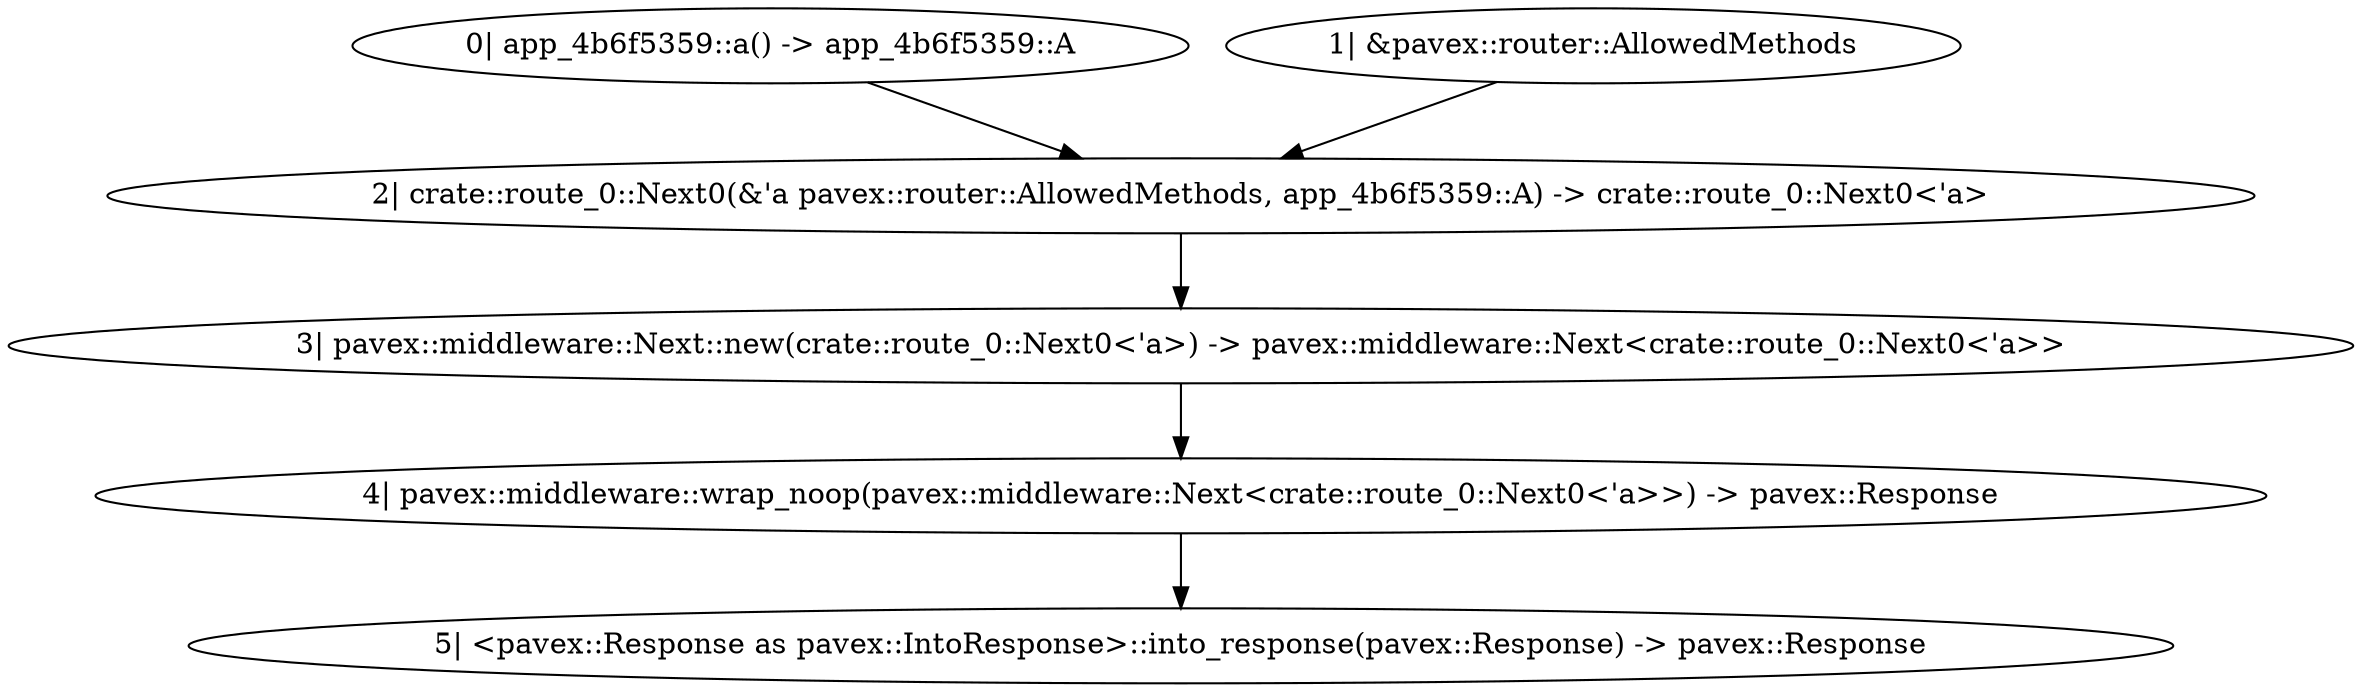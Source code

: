 digraph "* * - 0" {
    0 [ label = "0| app_4b6f5359::a() -> app_4b6f5359::A"]
    1 [ label = "1| &pavex::router::AllowedMethods"]
    2 [ label = "2| crate::route_0::Next0(&'a pavex::router::AllowedMethods, app_4b6f5359::A) -> crate::route_0::Next0<'a>"]
    3 [ label = "3| pavex::middleware::Next::new(crate::route_0::Next0<'a>) -> pavex::middleware::Next<crate::route_0::Next0<'a>>"]
    4 [ label = "4| pavex::middleware::wrap_noop(pavex::middleware::Next<crate::route_0::Next0<'a>>) -> pavex::Response"]
    5 [ label = "5| <pavex::Response as pavex::IntoResponse>::into_response(pavex::Response) -> pavex::Response"]
    3 -> 4 [ ]
    2 -> 3 [ ]
    0 -> 2 [ ]
    4 -> 5 [ ]
    1 -> 2 [ ]
}

digraph "* * - 1" {
    0 [ label = "0| &app_4b6f5359::A"]
    1 [ label = "1| app_4b6f5359::pre(&app_4b6f5359::A) -> pavex::middleware::Processing<pavex::Response>"]
    0 -> 1 [ ]
}

digraph "* * - 2" {
    0 [ label = "0| &pavex::router::AllowedMethods"]
    1 [ label = "1| crate::route_0::Next1(&'a pavex::router::AllowedMethods) -> crate::route_0::Next1<'a>"]
    2 [ label = "2| pavex::middleware::Next::new(crate::route_0::Next1<'a>) -> pavex::middleware::Next<crate::route_0::Next1<'a>>"]
    3 [ label = "3| &app_4b6f5359::A"]
    4 [ label = "4| app_4b6f5359::wrap(pavex::middleware::Next<crate::route_0::Next1<'a>>, &app_4b6f5359::A) -> pavex::Response"]
    5 [ label = "5| <pavex::Response as pavex::IntoResponse>::into_response(pavex::Response) -> pavex::Response"]
    0 -> 1 [ ]
    2 -> 4 [ ]
    1 -> 2 [ ]
    4 -> 5 [ ]
    3 -> 4 [ ]
}

digraph "* * - 3" {
    0 [ label = "0| &pavex::router::AllowedMethods"]
    1 [ label = "1| pavex::router::default_fallback(&pavex::router::AllowedMethods) -> pavex::Response"]
    2 [ label = "2| <pavex::Response as pavex::IntoResponse>::into_response(pavex::Response) -> pavex::Response"]
    1 -> 2 [ ]
    0 -> 1 [ ]
}

digraph "* * - 4" {
    0 [ label = "0| pavex::Response"]
    1 [ label = "1| app_4b6f5359::A"]
    2 [ label = "2| app_4b6f5359::post(pavex::Response, app_4b6f5359::A) -> pavex::Response"]
    3 [ label = "3| <pavex::Response as pavex::IntoResponse>::into_response(pavex::Response) -> pavex::Response"]
    0 -> 2 [ ]
    1 -> 2 [ ]
    2 -> 3 [ ]
}

digraph "GET / - 0" {
    0 [ label = "0| app_4b6f5359::a() -> app_4b6f5359::A"]
    1 [ label = "1| crate::route_1::Next0(app_4b6f5359::A) -> crate::route_1::Next0"]
    2 [ label = "2| pavex::middleware::Next::new(crate::route_1::Next0) -> pavex::middleware::Next<crate::route_1::Next0>"]
    3 [ label = "3| pavex::middleware::wrap_noop(pavex::middleware::Next<crate::route_1::Next0>) -> pavex::Response"]
    4 [ label = "4| <pavex::Response as pavex::IntoResponse>::into_response(pavex::Response) -> pavex::Response"]
    2 -> 3 [ ]
    1 -> 2 [ ]
    0 -> 1 [ ]
    3 -> 4 [ ]
}

digraph "GET / - 1" {
    0 [ label = "0| &app_4b6f5359::A"]
    1 [ label = "1| app_4b6f5359::pre(&app_4b6f5359::A) -> pavex::middleware::Processing<pavex::Response>"]
    0 -> 1 [ ]
}

digraph "GET / - 2" {
    0 [ label = "0| crate::route_1::Next1() -> crate::route_1::Next1"]
    1 [ label = "1| pavex::middleware::Next::new(crate::route_1::Next1) -> pavex::middleware::Next<crate::route_1::Next1>"]
    2 [ label = "2| &app_4b6f5359::A"]
    3 [ label = "3| app_4b6f5359::wrap(pavex::middleware::Next<crate::route_1::Next1>, &app_4b6f5359::A) -> pavex::Response"]
    4 [ label = "4| <pavex::Response as pavex::IntoResponse>::into_response(pavex::Response) -> pavex::Response"]
    1 -> 3 [ ]
    0 -> 1 [ ]
    3 -> 4 [ ]
    2 -> 3 [ ]
}

digraph "GET / - 3" {
    0 [ label = "0| app_4b6f5359::handler() -> pavex::Response"]
    1 [ label = "1| <pavex::Response as pavex::IntoResponse>::into_response(pavex::Response) -> pavex::Response"]
    0 -> 1 [ ]
}

digraph "GET / - 4" {
    0 [ label = "0| pavex::Response"]
    1 [ label = "1| app_4b6f5359::A"]
    2 [ label = "2| app_4b6f5359::post(pavex::Response, app_4b6f5359::A) -> pavex::Response"]
    3 [ label = "3| <pavex::Response as pavex::IntoResponse>::into_response(pavex::Response) -> pavex::Response"]
    0 -> 2 [ ]
    1 -> 2 [ ]
    2 -> 3 [ ]
}

digraph app_state {
    0 [ label = "0| crate::ApplicationState() -> crate::ApplicationState"]
}
